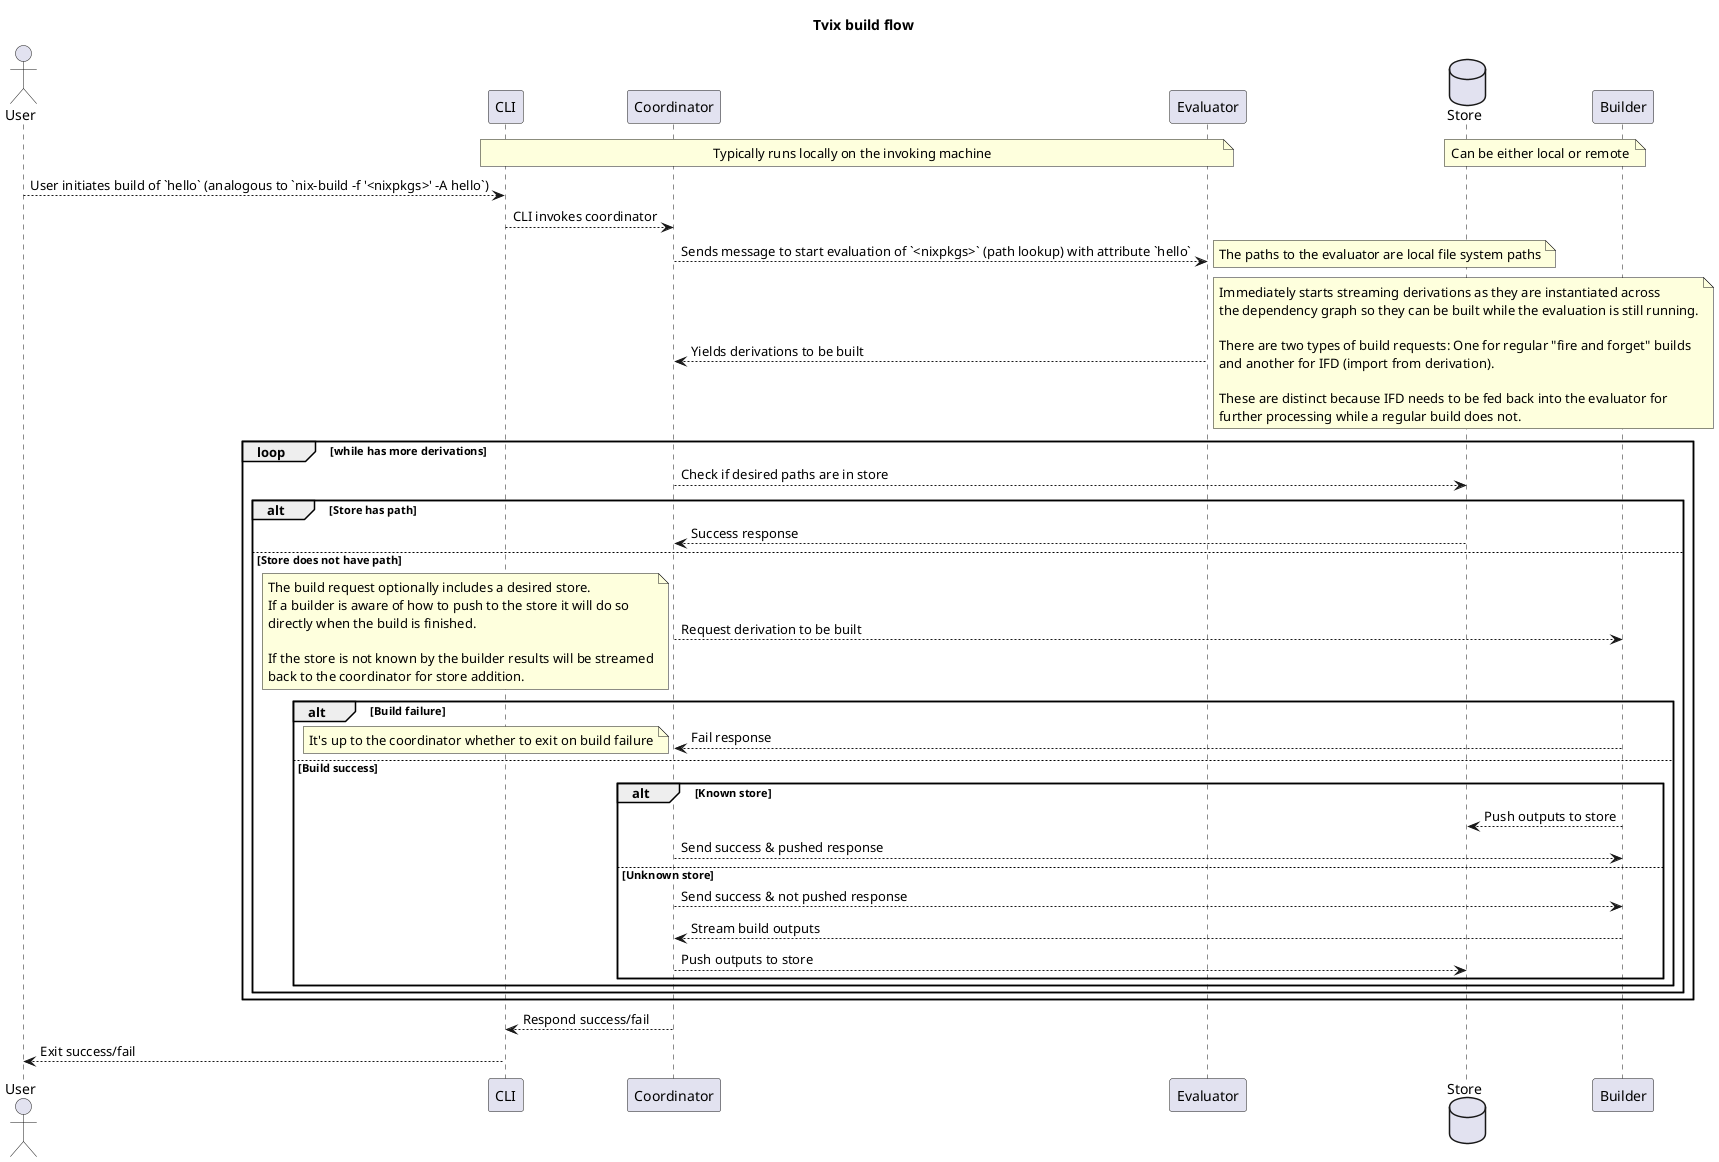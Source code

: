 @startuml

title Tvix build flow

actor User
participant CLI
participant "Coordinator" as Coord
participant "Evaluator" as Eval
database Store
participant "Builder" as Build

note over CLI,Eval
    Typically runs locally on the invoking machine
end note
/ note over Store, Build
    Can be either local or remote
end note

User-->CLI: User initiates build of `hello` (analogous to `nix-build -f '<nixpkgs>' -A hello`)

CLI-->Coord: CLI invokes coordinator

Coord-->Eval: Sends message to start evaluation of `<nixpkgs>` (path lookup) with attribute `hello`
note right: The paths to the evaluator are local file system paths

Coord<--Eval: Yields derivations to be built
note right
    Immediately starts streaming derivations as they are instantiated across
    the dependency graph so they can be built while the evaluation is still running.

    There are two types of build requests: One for regular "fire and forget" builds
    and another for IFD (import from derivation).

    These are distinct because IFD needs to be fed back into the evaluator for
    further processing while a regular build does not.
end note

loop while has more derivations

    Coord-->Store: Check if desired paths are in store
    alt Store has path
        Coord<--Store: Success response
    else Store does not have path
        Coord-->Build: Request derivation to be built
        note left
            The build request optionally includes a desired store.
            If a builder is aware of how to push to the store it will do so
            directly when the build is finished.

            If the store is not known by the builder results will be streamed
            back to the coordinator for store addition.
        end note

        alt Build failure
            Coord<--Build: Fail response
            note left: It's up to the coordinator whether to exit on build failure
        else Build success
            alt Known store
                Build-->Store: Push outputs to store
                Build<--Coord: Send success & pushed response
            else Unknown store
                Build<--Coord: Send success & not pushed response
                Coord<--Build: Stream build outputs
                Coord-->Store: Push outputs to store
            end
        end

    end
end

CLI<--Coord: Respond success/fail
User<--CLI: Exit success/fail

@enduml
